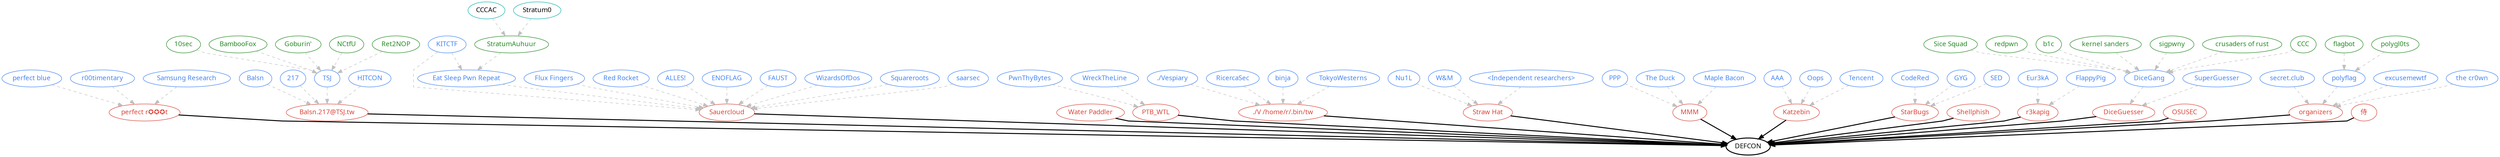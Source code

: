 digraph teams {
  node [fontname = "JetBrains Mono"];
  overlap = false;
  splines = polyline;

  // level 0
  DEFCON [style="bold" href="https://nautilus.institute/"];

  // level 1
  // team clusters (red)
  subgraph {
    node [color="#db4437" fontcolor="#db4437"];
    "perfect r✪✪✪t" [href="https://ctftime.org/team/176403"]
    "Balsn.217@TSJ.tw" [href="https://ctftime.org/team/189868"]
    "Sauercloud" [href="https://ctftime.org/team/54748"]
    "Water Paddler" [href="https://ctftime.org/team/155019"]
    "PTB_WTL" [href="https://ctftime.org/team/119975"]
    "./V /home/r/.bin/tw" [href="https://ctftime.org/team/189869"]
    "Straw Hat" [href="https://ctftime.org/team/19208"]
    "MMM" [href="https://ctftime.org/team/193591"]
    "Katzebin" [href="https://ctftime.org/team/141539"]
    "StarBugs" [href="https://ctftime.org/team/152239"]
    "Shellphish" [href="https://ctftime.org/team/285"]
    "r3kapig" [href="https://ctftime.org/team/58979"]
    "DiceGuesser" [href="https://ctftime.org/team/182504"]
    "OSUSEC" [href="https://ctftime.org/team/12858"]
    "organizers" [href="https://ctftime.org/team/42934"]
    "侍" [href="https://ctftime.org/team/1937/"]
  }

  // level 2
  // individual teams (blue)
  subgraph {
    node [color="#4285f4" fontcolor="#4285f4"];

    // Sauercloud (Germany)
    "KITCTF" [href="https://ctftime.org/team/7221"];
    "Eat Sleep Pwn Repeat" [href="https://ctftime.org/team/15712"];
    "Flux Fingers" [href="https://ctftime.org/team/551"];
    "Red Rocket" [href="https://ctftime.org/team/48677"];
    "ALLES!" [href="https://ctftime.org/team/18419"];
    "ENOFLAG" [href="https://ctftime.org/team/1438"];
    "FAUST" [href="https://ctftime.org/team/550"];
    "WizardsOfDos" [href="https://ctftime.org/team/561"];
    "Squareroots" [href="https://ctftime.org/team/554"];
    "saarsec" [href="https://ctftime.org/team/15337"];

    // perfect rooot
    "perfect blue" [href="https://ctftime.org/team/53802"];
    "r00timentary" [href="https://ctftime.org/team/32783"];
    "Samsung Research" [href=""];

    // Balsn.217@TSJ.tw
    "Balsn" [href="https://ctftime.org/team/16978"];
    "217" [href="https://ctftime.org/team/5160"];
    "TSJ" [href="https://ctftime.org/team/150366"];
    "HITCON" [href="https://ctftime.org/team/8299"];

    // PTB_WTL
    "PwnThyBytes" [href="https://ctftime.org/team/59199"];
    "WreckTheLine" [href="https://ctftime.org/team/57908"];

    // ./V /home/r/.bin/tw 
    "./Vespiary" [href="https://ctftime.org/team/80092"];
    "RicercaSec" [href=""];
    "binja" [href="https://ctftime.org/team/9083"];
    "TokyoWesterns" [href="https://ctftime.org/team/12599"];

    // Straw Hat
    "Nu1L" [href="https://ctftime.org/team/19208"];
    "W&M" [href="https://ctftime.org/team/54666"];
    "<Independent researchers>" [href=""];

    // DiceGuesser
    "DiceGang" [href="https://ctftime.org/team/109452"];
    "SuperGuesser" [href="https://ctftime.org/team/130817"];

    // StarBugs
    "CodeRed" [href="https://ctftime.org/team/4004"];
    "GYG" [href="https://ctftime.org/team/33362"];
    "SED" [href="https://ctftime.org/team/70332"];

    // Katzebin
    "AAA" [href=""];
    "Oops" [href="https://ctftime.org/team/4419"];
    "Tencent" [href="https://ctftime.org/team/32578"];

    // r3kapig
    "Eur3kA" [href="https://ctftime.org/team/48512"];
    "FlappyPig" [href="https://ctftime.org/team/12692"];

    // organizers
    "secret.club" [href=""];
    "polyflag" [href="https://ctftime.org/team/112451"];
    "excusemewtf" [href="https://ctftime.org/team/104977/"];
    "the cr0wn" [href="https://ctftime.org/team/48976/"];

    // MMM
    "PPP" [href="https://ctftime.org/team/284"];
    "The Duck" [href="https://ctftime.org/team/111501"];
    "Maple Bacon" [href="https://ctftime.org/team/73723"];
  }

  // level 3
  // teams of the above (green)
  subgraph {
    node [color="#228B22" fontcolor="#228B22"];

    // TSJ
    "10sec" [href="https://ctftime.org/team/61603"];
    "BambooFox" [href="https://ctftime.org/team/9871"];
    "Goburin'" [href="https://ctftime.org/team/111613"];
    "NCtfU" [href="https://ctftime.org/team/139610"];
    "Ret2NOP" [href="https://ctftime.org/team/139617"];

    // polyflag
    "flagbot" [href="https://ctftime.org/team/34878"];
    "polygl0ts" [href="https://ctftime.org/team/53791"];

    // ESPR
    "StratumAuhuur" [href="https://ctftime.org/team/5317"];

    // DiceGang
    "Sice Squad" [href="https://ctftime.org/team/55508"]
    "redpwn" [href="https://ctftime.org/team/59759"]
    "b1c" [href="https://ctftime.org/team/36439"]
    "kernel sanders" [href="https://ctftime.org/team/397"]
    "sigpwny" [href="https://ctftime.org/team/27763"]
    "crusaders of rust" [href="https://ctftime.org/team/132628/"]
    "CCC" [href="https://ctftime.org/team/114056/"]
  }

  // level 4
  // teams of the teams of the teams of the clusters (this is getting wild)
  subgraph {
    node [color="#12b2af" fontcolor="#000000"];
    "CCCAC" [href="https://ctftime.org/team/555"];
    "Stratum0" [href="https://ctftime.org/team/1684"];
  }

  // level 1 -> level 0
  // primary edges
  subgraph {
    edge [len=3];
    "perfect r✪✪✪t" -> DEFCON [style="bold"];
    "Balsn.217@TSJ.tw" -> DEFCON [style="bold"];
    "Sauercloud" -> DEFCON [style="bold"];
    "Water Paddler" -> DEFCON [style="bold"];
    "PTB_WTL" -> DEFCON [style="bold"];
    "./V /home/r/.bin/tw" -> DEFCON [style="bold"];
    "Straw Hat" -> DEFCON [style="bold"];
    "MMM" -> DEFCON [style="bold"];
    "Katzebin" -> DEFCON [style="bold"];
    "StarBugs" -> DEFCON [style="bold"];
    "Shellphish" -> DEFCON [style="bold"];
    "r3kapig" -> DEFCON [style="bold"];
    "DiceGuesser" -> DEFCON [style="bold"];
    "OSUSEC" -> DEFCON [style="bold"];
    "organizers" -> DEFCON [style="bold"];
    "侍" -> DEFCON [style="bold"];
  }

  // level 2 -> level 1
  // secondary edges (teams to clusters)
  subgraph {
    edge [weight=1 style="dashed" color="grey"];
    // Sauercloud (Germany)
    "KITCTF" -> "Sauercloud";
    "Eat Sleep Pwn Repeat" -> "Sauercloud";   
    "Flux Fingers" -> "Sauercloud";   
    "Red Rocket" -> "Sauercloud";   
    "ALLES!" -> "Sauercloud";   
    "ENOFLAG" -> "Sauercloud";   
    "FAUST" -> "Sauercloud";   
    "WizardsOfDos" -> "Sauercloud";   
    "Squareroots" -> "Sauercloud";   
    "saarsec" -> "Sauercloud";   

    // perfect rooot
    "perfect blue" ->"perfect r✪✪✪t";
    "r00timentary" -> "perfect r✪✪✪t";
    "Samsung Research" -> "perfect r✪✪✪t";

    // Balsn.217@TSJ.tw
    "Balsn" -> "Balsn.217@TSJ.tw";
    "217" -> "Balsn.217@TSJ.tw";
    "TSJ" -> "Balsn.217@TSJ.tw";
    "HITCON" -> "Balsn.217@TSJ.tw";

    // PTB_WTL
    "PwnThyBytes" -> "PTB_WTL";
    "WreckTheLine" -> "PTB_WTL";

    // ./V /home/r/.bin/tw
    "./Vespiary" -> "./V /home/r/.bin/tw";
    "RicercaSec" -> "./V /home/r/.bin/tw";
    "binja" -> "./V /home/r/.bin/tw";
    "TokyoWesterns" -> "./V /home/r/.bin/tw";

    // Straw Hat
    "Nu1L" -> "Straw Hat";
    "W&M" -> "Straw Hat";
    "<Independent researchers>" -> "Straw Hat";

    // DiceGuesser
    "DiceGang" -> "DiceGuesser";
    "SuperGuesser" -> "DiceGuesser";

    // StarBugs
    "CodeRed" -> "StarBugs";
    "GYG" -> "StarBugs";
    "SED" -> "StarBugs";

    // Katzebin
    "AAA" -> "Katzebin";
    "Oops" -> "Katzebin";
    "Tencent" -> "Katzebin";

    // r3kapig
    "Eur3kA" -> "r3kapig";
    "FlappyPig" -> "r3kapig";

    // organizers
    "secret.club" -> "organizers";
    "polyflag" -> "organizers";
    "excusemewtf" -> "organizers";
    "the cr0wn" -> "organizers";

    // MMM
    "PPP" -> "MMM";
    "The Duck" -> "MMM";
    "Maple Bacon" -> "MMM";

  }

  // level 3 -> level 2
  // ternary edges (people to teams)
  subgraph {
    edge [weight=1 style="dashed" color="grey"];
    // TSJ
    "10sec" -> "TSJ";
    "BambooFox" -> "TSJ";
    "Goburin'" -> "TSJ";
    "NCtfU" -> "TSJ";
    "Ret2NOP" -> "TSJ";

    // polyflag
    "flagbot" -> "polyflag";
    "polygl0ts" -> "polyflag";

    // ESPR
    "KITCTF" -> "Eat Sleep Pwn Repeat";
    "StratumAuhuur" -> "Eat Sleep Pwn Repeat";

    // Dice Gang
    "Sice Squad"-> "DiceGang"
    "redpwn"-> "DiceGang"
    "b1c"-> "DiceGang"
    "kernel sanders"-> "DiceGang"
    "sigpwny"-> "DiceGang"
    "crusaders of rust" -> "DiceGang"
    "CCC" -> "DiceGang";
  }

  // level 4 -> level 3
  // quadinary (how do you call this?) edges
  subgraph {
    edge [weight=1 style="dashed" color="grey"];

    // StratumAuhuur
    "Stratum0" -> "StratumAuhuur";
    "CCCAC" -> "StratumAuhuur";
  }
}

